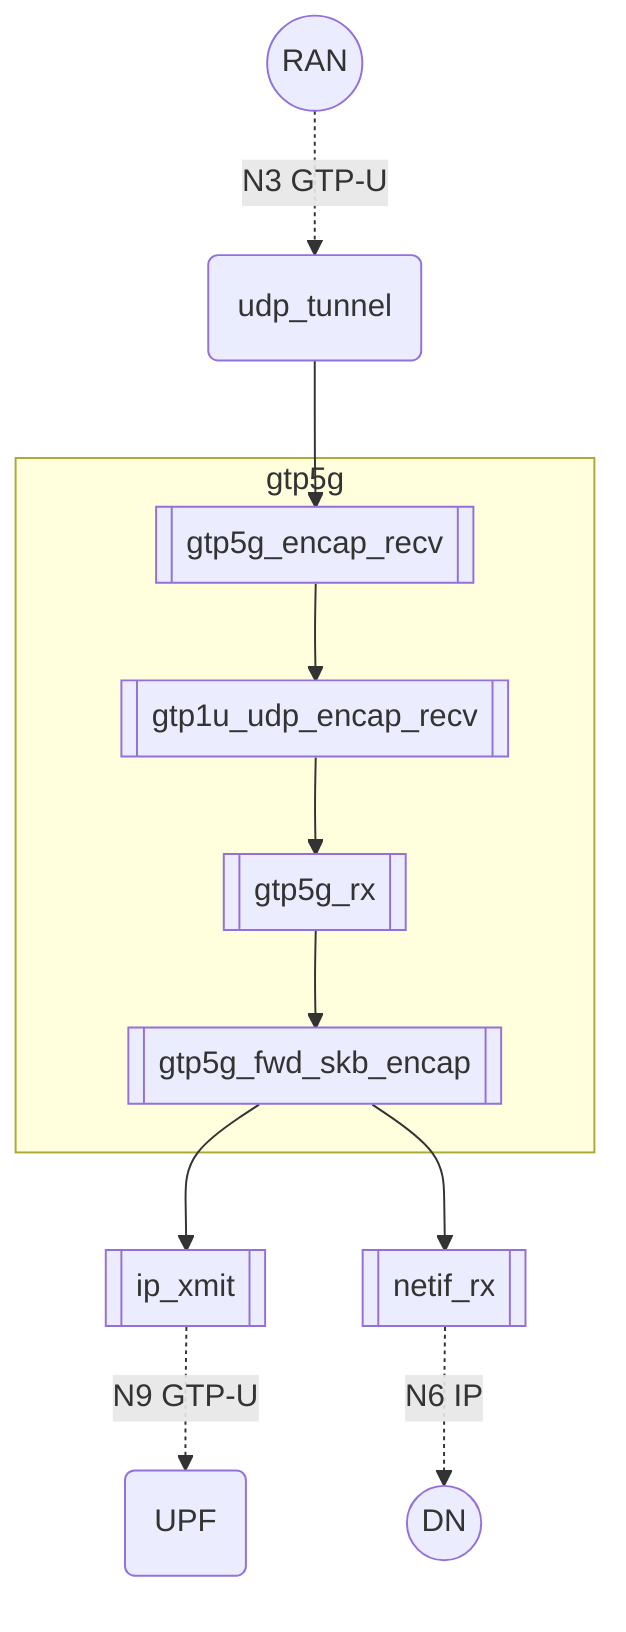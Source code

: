 graph TB
  subgraph gtp5g
    A[[gtp5g_encap_recv]]
    B[[gtp1u_udp_encap_recv]]
    C[[gtp5g_rx]]
    D[[gtp5g_fwd_skb_encap]]

    A --> B
    B --> C
    C --> D
  end

  RAN((RAN))
  DN((DN))
  UPF(UPF)

  udp_tunnel(udp_tunnel)

  E[[ip_xmit]]
  F[[netif_rx]]

  RAN -. N3 GTP-U .-> udp_tunnel
  udp_tunnel --> A
  D --> E
  D --> F
  E -. N9 GTP-U .-> UPF
  F -. N6 IP .-> DN
